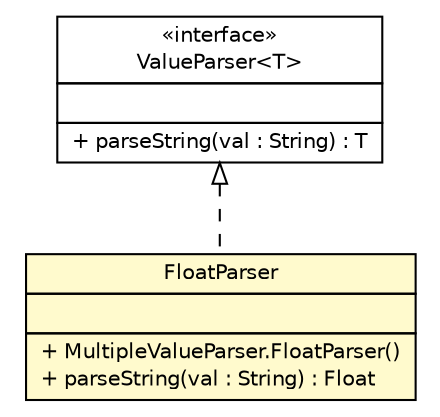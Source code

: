 #!/usr/local/bin/dot
#
# Class diagram 
# Generated by UMLGraph version R5_6 (http://www.umlgraph.org/)
#

digraph G {
	edge [fontname="Helvetica",fontsize=10,labelfontname="Helvetica",labelfontsize=10];
	node [fontname="Helvetica",fontsize=10,shape=plaintext];
	nodesep=0.25;
	ranksep=0.5;
	// com.vectorprint.configuration.parameters.MultipleValueParser.FloatParser
	c3815 [label=<<table title="com.vectorprint.configuration.parameters.MultipleValueParser.FloatParser" border="0" cellborder="1" cellspacing="0" cellpadding="2" port="p" bgcolor="lemonChiffon" href="./MultipleValueParser.FloatParser.html">
		<tr><td><table border="0" cellspacing="0" cellpadding="1">
<tr><td align="center" balign="center"> FloatParser </td></tr>
		</table></td></tr>
		<tr><td><table border="0" cellspacing="0" cellpadding="1">
<tr><td align="left" balign="left">  </td></tr>
		</table></td></tr>
		<tr><td><table border="0" cellspacing="0" cellpadding="1">
<tr><td align="left" balign="left"> + MultipleValueParser.FloatParser() </td></tr>
<tr><td align="left" balign="left"> + parseString(val : String) : Float </td></tr>
		</table></td></tr>
		</table>>, URL="./MultipleValueParser.FloatParser.html", fontname="Helvetica", fontcolor="black", fontsize=10.0];
	// com.vectorprint.configuration.parameters.ValueParser<T>
	c3830 [label=<<table title="com.vectorprint.configuration.parameters.ValueParser" border="0" cellborder="1" cellspacing="0" cellpadding="2" port="p" href="./ValueParser.html">
		<tr><td><table border="0" cellspacing="0" cellpadding="1">
<tr><td align="center" balign="center"> &#171;interface&#187; </td></tr>
<tr><td align="center" balign="center"> ValueParser&lt;T&gt; </td></tr>
		</table></td></tr>
		<tr><td><table border="0" cellspacing="0" cellpadding="1">
<tr><td align="left" balign="left">  </td></tr>
		</table></td></tr>
		<tr><td><table border="0" cellspacing="0" cellpadding="1">
<tr><td align="left" balign="left"> + parseString(val : String) : T </td></tr>
		</table></td></tr>
		</table>>, URL="./ValueParser.html", fontname="Helvetica", fontcolor="black", fontsize=10.0];
	//com.vectorprint.configuration.parameters.MultipleValueParser.FloatParser implements com.vectorprint.configuration.parameters.ValueParser<T>
	c3830:p -> c3815:p [dir=back,arrowtail=empty,style=dashed];
}

